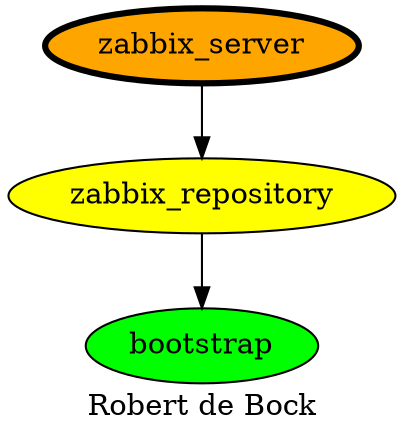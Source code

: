 digraph PhiloDilemma {
  label = "Robert de Bock" ;
  overlap=false
  {
    bootstrap [fillcolor=green style=filled]
    zabbix_repository [fillcolor=yellow style=filled]
    zabbix_server [fillcolor=orange style=filled penwidth=3]
  }
  zabbix_repository -> bootstrap
  zabbix_server -> zabbix_repository
}

